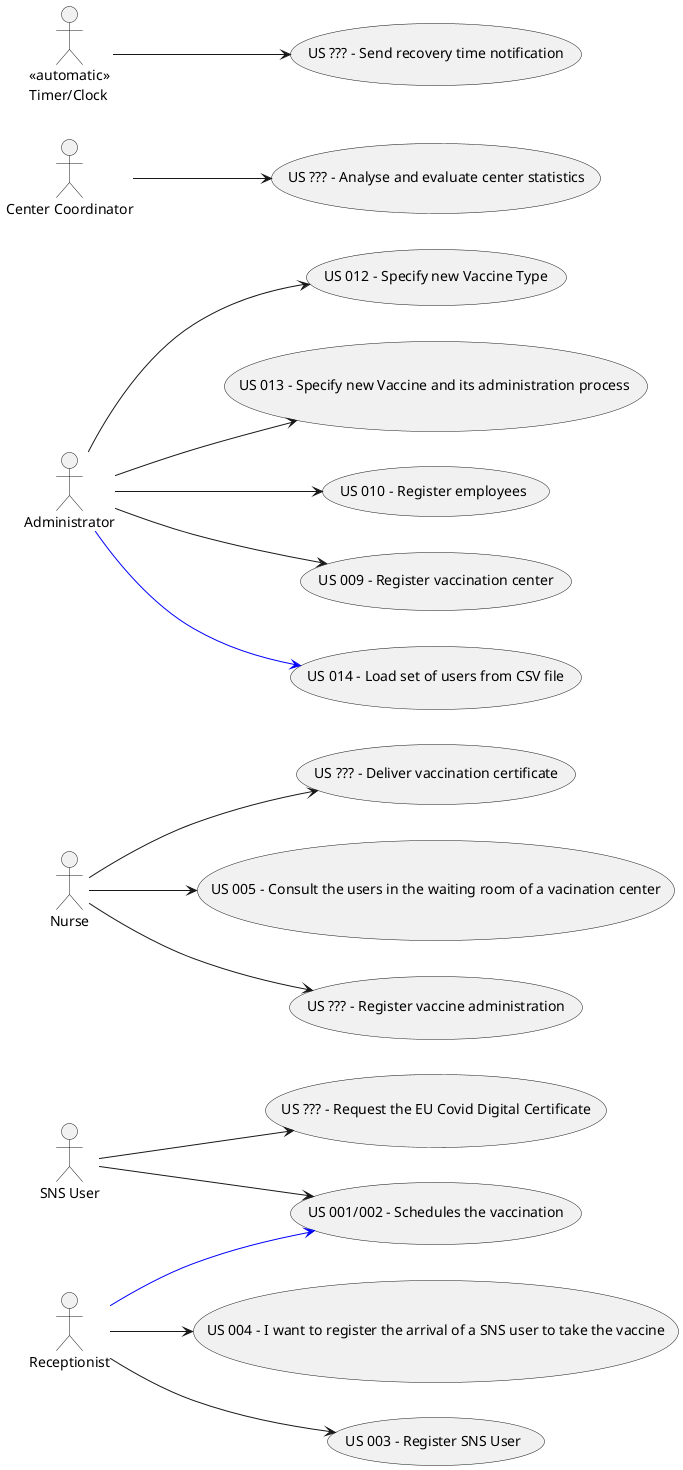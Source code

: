 @startuml
'https://plantuml.com/use-case-diagram


left to right direction
actor "SNS User" as user
actor "Nurse" as nurse
actor "Receptionist" as re
actor "Administrator" as adm
actor "Center Coordinator" as cc
actor " «automatic» \n Timer/Clock" as tim

usecase "US 001/002 - Schedules the vaccination" as UC1
usecase "US ??? - Request the EU Covid Digital Certificate" as UC3
usecase "US ??? - Deliver vaccination certificate" as UC4
usecase "US 005 - Consult the users in the waiting room of a vacination center" as UC5
usecase "US ??? - Register vaccine administration" as UC6
usecase "US 004 - I want to register the arrival of a SNS user to take the vaccine" as UC7
usecase "US ??? - Analyse and evaluate center statistics" as UC9
usecase "US 003 - Register SNS User" as UC10
usecase "US 012 - Specify new Vaccine Type" as UC11
usecase "US 013 - Specify new Vaccine and its administration process " as UC12
usecase "US 010 - Register employees" as UC13
usecase "US 009 - Register vaccination center" as UC14
usecase "US ??? - Send recovery time notification" as UC15
usecase "US 014 - Load set of users from CSV file" as UC16

user --> UC1
user --> UC3
nurse --> UC4
nurse --> UC5
nurse --> UC6
re --> UC7
cc --> UC9
re --> UC10
adm --> UC11
adm --> UC12
adm --> UC13
adm --> UC14
tim --> UC15
adm -[#0000FF]-> UC16
re -[#0000FF]-> UC1



@enduml